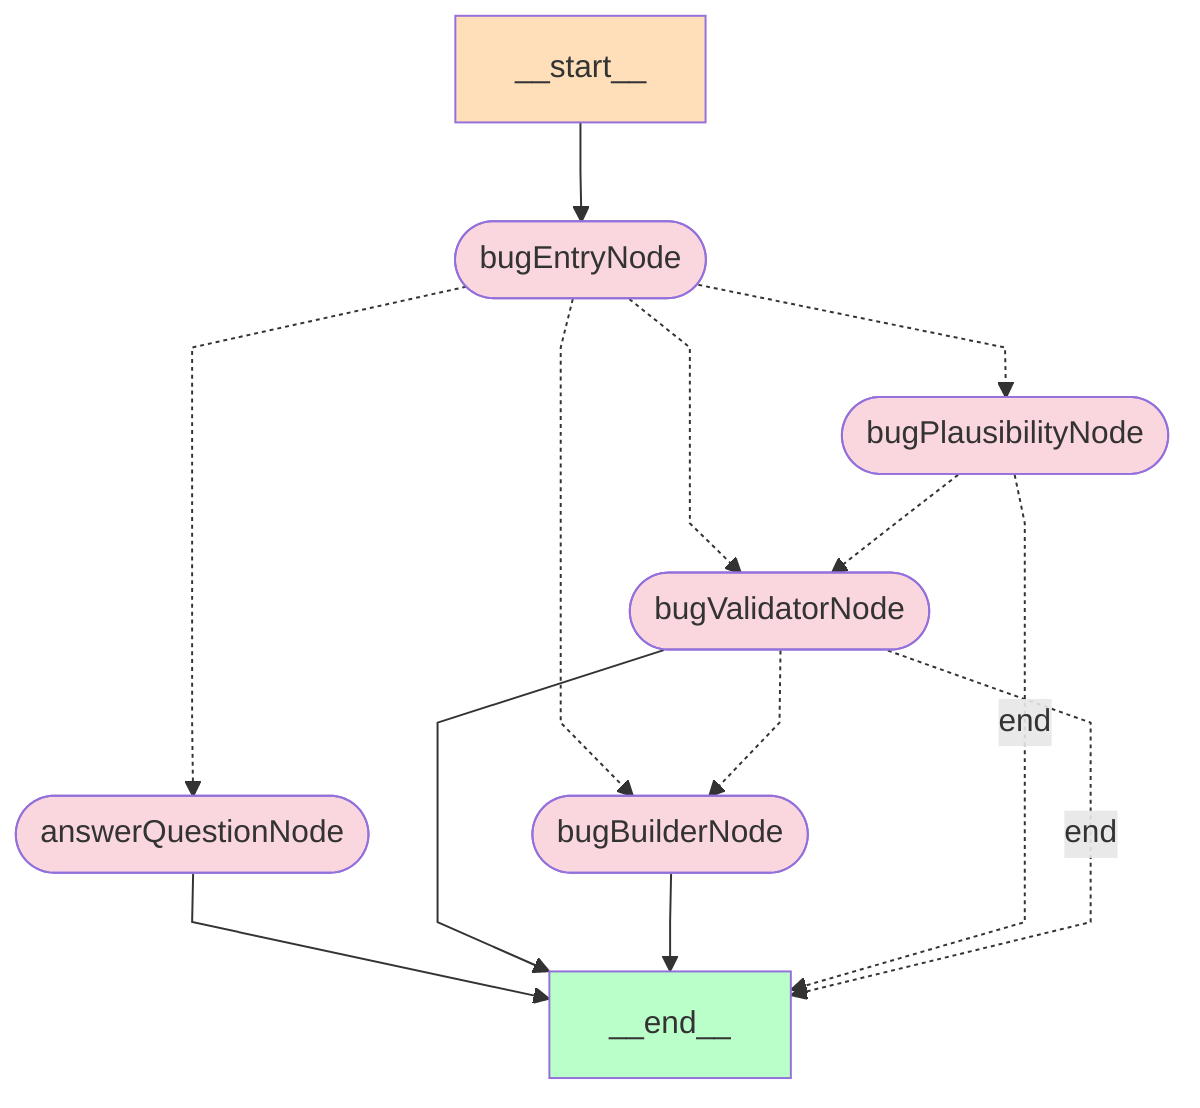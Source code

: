 %%{init: {'flowchart': {'curve': 'linear'}}}%%
graph TD;
	__start__[__start__]:::startclass;
	__end__[__end__]:::endclass;
	bugEntryNode([bugEntryNode]):::otherclass;
	answerQuestionNode([answerQuestionNode]):::otherclass;
	bugValidatorNode([bugValidatorNode]):::otherclass;
	bugPlausibilityNode([bugPlausibilityNode]):::otherclass;
	bugBuilderNode([bugBuilderNode]):::otherclass;
	__start__ --> bugEntryNode;
	answerQuestionNode --> __end__;
	bugValidatorNode --> __end__;
	bugBuilderNode --> __end__;
	bugEntryNode -.-> bugPlausibilityNode;
	bugEntryNode -.-> bugValidatorNode;
	bugEntryNode -.-> answerQuestionNode;
	bugEntryNode -.-> bugBuilderNode;
	bugPlausibilityNode -.-> bugValidatorNode;
	bugPlausibilityNode -. end .-> __end__;
	bugValidatorNode -.-> bugBuilderNode;
	bugValidatorNode -. end .-> __end__;
	classDef startclass fill:#ffdfba;
	classDef endclass fill:#baffc9;
	classDef otherclass fill:#fad7de;